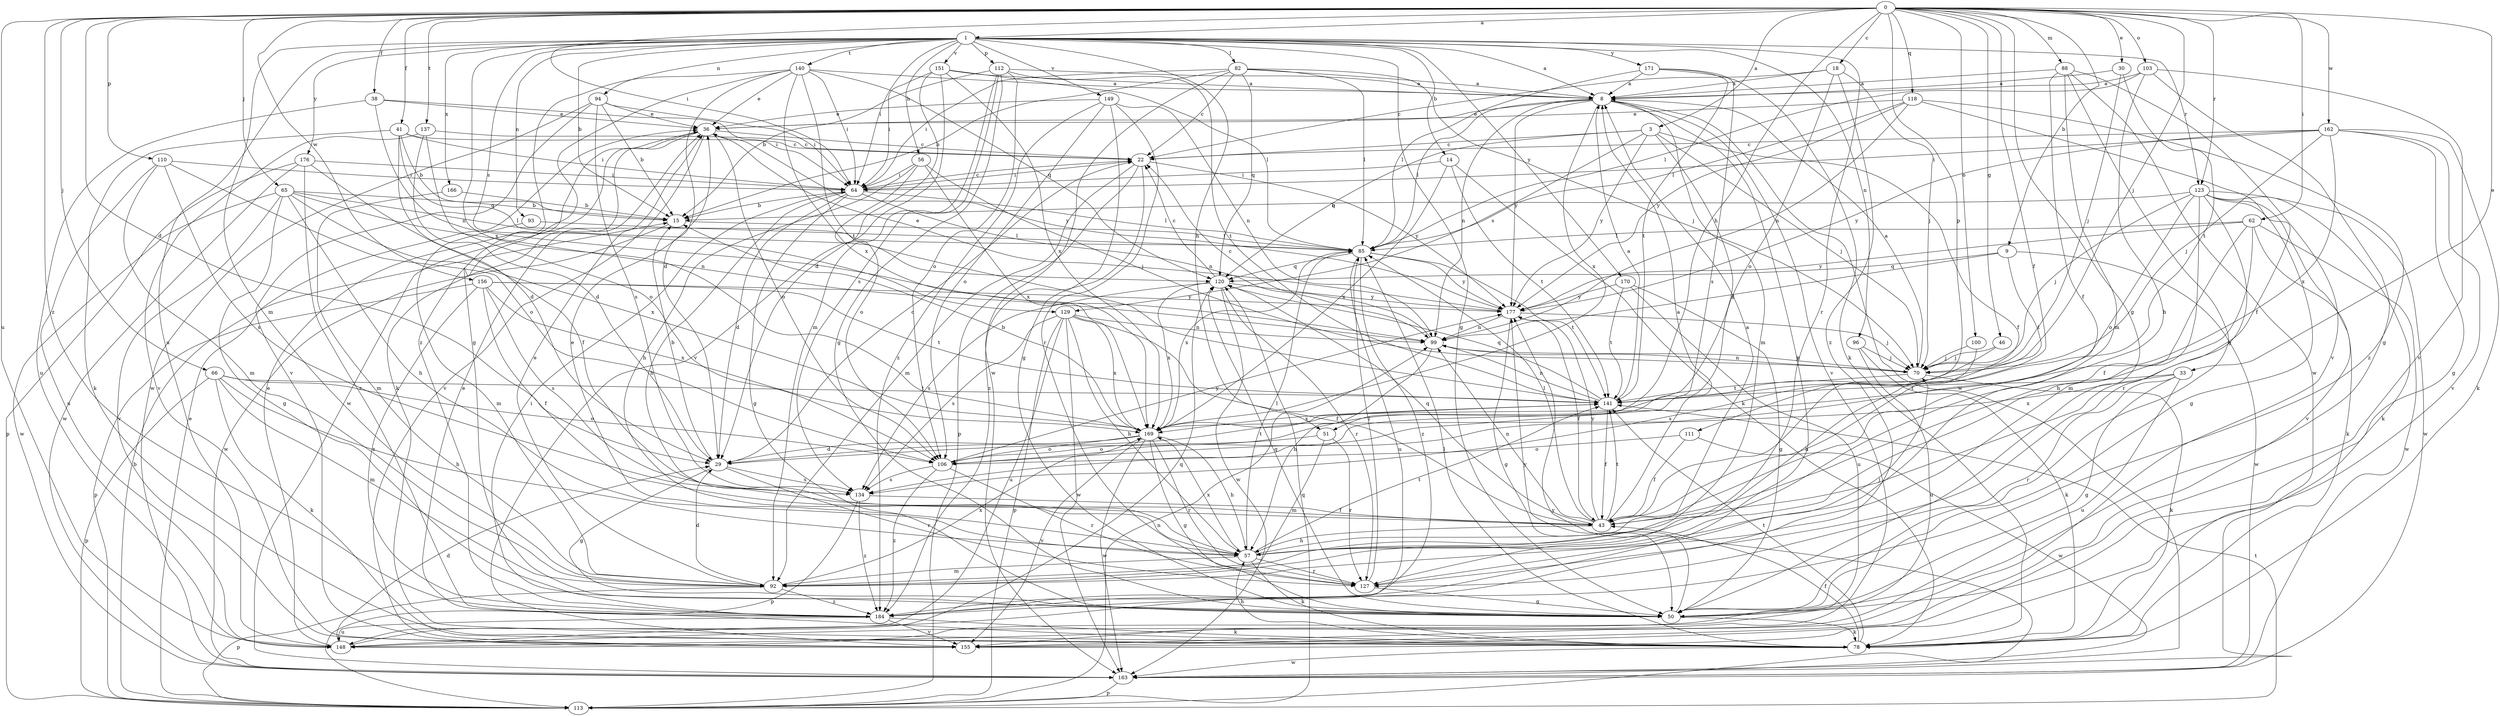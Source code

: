 strict digraph  {
0;
1;
3;
8;
9;
14;
15;
18;
22;
29;
30;
33;
36;
38;
41;
43;
46;
50;
51;
56;
57;
62;
64;
65;
66;
70;
78;
82;
85;
88;
92;
93;
94;
96;
99;
100;
103;
106;
110;
111;
112;
113;
118;
120;
123;
127;
129;
134;
137;
140;
141;
148;
149;
151;
155;
156;
162;
163;
166;
169;
170;
171;
176;
177;
184;
0 -> 1  [label=a];
0 -> 3  [label=a];
0 -> 9  [label=b];
0 -> 18  [label=c];
0 -> 29  [label=d];
0 -> 30  [label=e];
0 -> 33  [label=e];
0 -> 38  [label=f];
0 -> 41  [label=f];
0 -> 43  [label=f];
0 -> 46  [label=g];
0 -> 50  [label=g];
0 -> 51  [label=h];
0 -> 62  [label=i];
0 -> 64  [label=i];
0 -> 65  [label=j];
0 -> 66  [label=j];
0 -> 70  [label=j];
0 -> 88  [label=m];
0 -> 100  [label=o];
0 -> 103  [label=o];
0 -> 110  [label=p];
0 -> 111  [label=p];
0 -> 118  [label=q];
0 -> 123  [label=r];
0 -> 137  [label=t];
0 -> 148  [label=u];
0 -> 156  [label=w];
0 -> 162  [label=w];
0 -> 184  [label=z];
1 -> 8  [label=a];
1 -> 14  [label=b];
1 -> 15  [label=b];
1 -> 50  [label=g];
1 -> 51  [label=h];
1 -> 56  [label=h];
1 -> 64  [label=i];
1 -> 82  [label=l];
1 -> 92  [label=m];
1 -> 93  [label=n];
1 -> 94  [label=n];
1 -> 96  [label=n];
1 -> 112  [label=p];
1 -> 123  [label=r];
1 -> 127  [label=r];
1 -> 129  [label=s];
1 -> 140  [label=t];
1 -> 148  [label=u];
1 -> 149  [label=v];
1 -> 151  [label=v];
1 -> 166  [label=x];
1 -> 169  [label=x];
1 -> 170  [label=y];
1 -> 171  [label=y];
1 -> 176  [label=y];
3 -> 22  [label=c];
3 -> 29  [label=d];
3 -> 43  [label=f];
3 -> 70  [label=j];
3 -> 120  [label=q];
3 -> 129  [label=s];
3 -> 177  [label=y];
8 -> 36  [label=e];
8 -> 85  [label=l];
8 -> 92  [label=m];
8 -> 99  [label=n];
8 -> 155  [label=v];
8 -> 163  [label=w];
8 -> 169  [label=x];
8 -> 177  [label=y];
8 -> 184  [label=z];
9 -> 99  [label=n];
9 -> 120  [label=q];
9 -> 141  [label=t];
9 -> 163  [label=w];
14 -> 64  [label=i];
14 -> 78  [label=k];
14 -> 141  [label=t];
14 -> 169  [label=x];
15 -> 85  [label=l];
15 -> 163  [label=w];
18 -> 8  [label=a];
18 -> 22  [label=c];
18 -> 70  [label=j];
18 -> 106  [label=o];
18 -> 184  [label=z];
22 -> 64  [label=i];
22 -> 92  [label=m];
22 -> 113  [label=p];
22 -> 177  [label=y];
22 -> 184  [label=z];
29 -> 15  [label=b];
29 -> 22  [label=c];
29 -> 50  [label=g];
29 -> 127  [label=r];
29 -> 134  [label=s];
29 -> 141  [label=t];
30 -> 8  [label=a];
30 -> 70  [label=j];
30 -> 141  [label=t];
33 -> 50  [label=g];
33 -> 127  [label=r];
33 -> 141  [label=t];
33 -> 148  [label=u];
33 -> 169  [label=x];
36 -> 22  [label=c];
36 -> 78  [label=k];
36 -> 106  [label=o];
36 -> 155  [label=v];
36 -> 163  [label=w];
36 -> 177  [label=y];
38 -> 36  [label=e];
38 -> 64  [label=i];
38 -> 99  [label=n];
38 -> 148  [label=u];
41 -> 15  [label=b];
41 -> 22  [label=c];
41 -> 29  [label=d];
41 -> 64  [label=i];
41 -> 78  [label=k];
41 -> 120  [label=q];
43 -> 8  [label=a];
43 -> 57  [label=h];
43 -> 85  [label=l];
43 -> 99  [label=n];
43 -> 120  [label=q];
43 -> 141  [label=t];
43 -> 177  [label=y];
46 -> 70  [label=j];
46 -> 134  [label=s];
50 -> 78  [label=k];
50 -> 120  [label=q];
50 -> 177  [label=y];
51 -> 92  [label=m];
51 -> 106  [label=o];
51 -> 127  [label=r];
56 -> 57  [label=h];
56 -> 64  [label=i];
56 -> 70  [label=j];
56 -> 106  [label=o];
56 -> 169  [label=x];
57 -> 8  [label=a];
57 -> 36  [label=e];
57 -> 78  [label=k];
57 -> 85  [label=l];
57 -> 92  [label=m];
57 -> 127  [label=r];
57 -> 141  [label=t];
57 -> 169  [label=x];
62 -> 43  [label=f];
62 -> 57  [label=h];
62 -> 78  [label=k];
62 -> 85  [label=l];
62 -> 163  [label=w];
62 -> 177  [label=y];
64 -> 15  [label=b];
64 -> 22  [label=c];
64 -> 29  [label=d];
64 -> 50  [label=g];
64 -> 57  [label=h];
64 -> 85  [label=l];
64 -> 99  [label=n];
65 -> 15  [label=b];
65 -> 50  [label=g];
65 -> 57  [label=h];
65 -> 85  [label=l];
65 -> 99  [label=n];
65 -> 155  [label=v];
65 -> 163  [label=w];
65 -> 169  [label=x];
66 -> 57  [label=h];
66 -> 78  [label=k];
66 -> 92  [label=m];
66 -> 106  [label=o];
66 -> 113  [label=p];
66 -> 141  [label=t];
70 -> 8  [label=a];
70 -> 78  [label=k];
70 -> 99  [label=n];
70 -> 141  [label=t];
78 -> 36  [label=e];
78 -> 43  [label=f];
78 -> 57  [label=h];
78 -> 85  [label=l];
78 -> 141  [label=t];
78 -> 163  [label=w];
82 -> 8  [label=a];
82 -> 15  [label=b];
82 -> 22  [label=c];
82 -> 64  [label=i];
82 -> 70  [label=j];
82 -> 85  [label=l];
82 -> 120  [label=q];
82 -> 163  [label=w];
85 -> 120  [label=q];
85 -> 141  [label=t];
85 -> 148  [label=u];
85 -> 169  [label=x];
85 -> 177  [label=y];
85 -> 184  [label=z];
88 -> 8  [label=a];
88 -> 43  [label=f];
88 -> 50  [label=g];
88 -> 92  [label=m];
88 -> 155  [label=v];
88 -> 163  [label=w];
92 -> 29  [label=d];
92 -> 36  [label=e];
92 -> 113  [label=p];
92 -> 169  [label=x];
92 -> 184  [label=z];
93 -> 85  [label=l];
93 -> 92  [label=m];
94 -> 15  [label=b];
94 -> 36  [label=e];
94 -> 64  [label=i];
94 -> 134  [label=s];
94 -> 155  [label=v];
94 -> 163  [label=w];
96 -> 70  [label=j];
96 -> 78  [label=k];
96 -> 148  [label=u];
99 -> 22  [label=c];
99 -> 57  [label=h];
99 -> 70  [label=j];
100 -> 57  [label=h];
100 -> 70  [label=j];
103 -> 8  [label=a];
103 -> 50  [label=g];
103 -> 57  [label=h];
103 -> 85  [label=l];
103 -> 155  [label=v];
106 -> 127  [label=r];
106 -> 134  [label=s];
106 -> 177  [label=y];
106 -> 184  [label=z];
110 -> 64  [label=i];
110 -> 92  [label=m];
110 -> 106  [label=o];
110 -> 134  [label=s];
110 -> 148  [label=u];
111 -> 43  [label=f];
111 -> 106  [label=o];
111 -> 163  [label=w];
112 -> 8  [label=a];
112 -> 15  [label=b];
112 -> 50  [label=g];
112 -> 92  [label=m];
112 -> 106  [label=o];
112 -> 134  [label=s];
112 -> 141  [label=t];
113 -> 15  [label=b];
113 -> 36  [label=e];
113 -> 99  [label=n];
113 -> 120  [label=q];
113 -> 141  [label=t];
113 -> 177  [label=y];
118 -> 36  [label=e];
118 -> 43  [label=f];
118 -> 85  [label=l];
118 -> 99  [label=n];
118 -> 177  [label=y];
118 -> 184  [label=z];
120 -> 22  [label=c];
120 -> 127  [label=r];
120 -> 134  [label=s];
120 -> 163  [label=w];
120 -> 169  [label=x];
120 -> 177  [label=y];
123 -> 15  [label=b];
123 -> 50  [label=g];
123 -> 70  [label=j];
123 -> 78  [label=k];
123 -> 92  [label=m];
123 -> 106  [label=o];
123 -> 127  [label=r];
123 -> 155  [label=v];
123 -> 163  [label=w];
127 -> 50  [label=g];
127 -> 70  [label=j];
127 -> 85  [label=l];
129 -> 43  [label=f];
129 -> 57  [label=h];
129 -> 99  [label=n];
129 -> 113  [label=p];
129 -> 134  [label=s];
129 -> 148  [label=u];
129 -> 163  [label=w];
129 -> 169  [label=x];
134 -> 43  [label=f];
134 -> 113  [label=p];
134 -> 184  [label=z];
137 -> 22  [label=c];
137 -> 29  [label=d];
137 -> 106  [label=o];
137 -> 155  [label=v];
140 -> 8  [label=a];
140 -> 29  [label=d];
140 -> 36  [label=e];
140 -> 50  [label=g];
140 -> 64  [label=i];
140 -> 120  [label=q];
140 -> 141  [label=t];
140 -> 169  [label=x];
140 -> 184  [label=z];
141 -> 8  [label=a];
141 -> 43  [label=f];
141 -> 99  [label=n];
141 -> 120  [label=q];
141 -> 169  [label=x];
148 -> 29  [label=d];
148 -> 36  [label=e];
148 -> 120  [label=q];
149 -> 36  [label=e];
149 -> 50  [label=g];
149 -> 99  [label=n];
149 -> 106  [label=o];
149 -> 127  [label=r];
149 -> 184  [label=z];
151 -> 8  [label=a];
151 -> 29  [label=d];
151 -> 64  [label=i];
151 -> 85  [label=l];
151 -> 155  [label=v];
151 -> 169  [label=x];
156 -> 43  [label=f];
156 -> 113  [label=p];
156 -> 134  [label=s];
156 -> 141  [label=t];
156 -> 169  [label=x];
156 -> 177  [label=y];
156 -> 184  [label=z];
162 -> 22  [label=c];
162 -> 50  [label=g];
162 -> 64  [label=i];
162 -> 70  [label=j];
162 -> 78  [label=k];
162 -> 155  [label=v];
162 -> 169  [label=x];
162 -> 177  [label=y];
163 -> 113  [label=p];
166 -> 15  [label=b];
166 -> 92  [label=m];
169 -> 15  [label=b];
169 -> 29  [label=d];
169 -> 50  [label=g];
169 -> 57  [label=h];
169 -> 106  [label=o];
169 -> 127  [label=r];
169 -> 155  [label=v];
169 -> 163  [label=w];
170 -> 50  [label=g];
170 -> 141  [label=t];
170 -> 148  [label=u];
170 -> 177  [label=y];
171 -> 8  [label=a];
171 -> 78  [label=k];
171 -> 85  [label=l];
171 -> 134  [label=s];
171 -> 141  [label=t];
176 -> 43  [label=f];
176 -> 64  [label=i];
176 -> 113  [label=p];
176 -> 163  [label=w];
176 -> 184  [label=z];
177 -> 36  [label=e];
177 -> 43  [label=f];
177 -> 50  [label=g];
177 -> 70  [label=j];
177 -> 99  [label=n];
184 -> 64  [label=i];
184 -> 78  [label=k];
184 -> 148  [label=u];
184 -> 155  [label=v];
}
